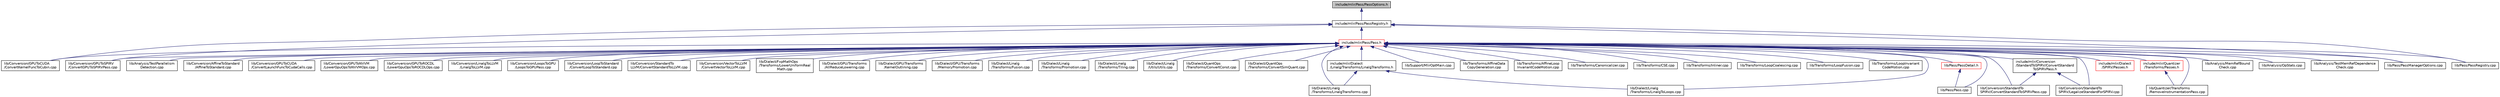digraph "include/mlir/Pass/PassOptions.h"
{
  bgcolor="transparent";
  edge [fontname="Helvetica",fontsize="10",labelfontname="Helvetica",labelfontsize="10"];
  node [fontname="Helvetica",fontsize="10",shape=record];
  Node11 [label="include/mlir/Pass/PassOptions.h",height=0.2,width=0.4,color="black", fillcolor="grey75", style="filled", fontcolor="black"];
  Node11 -> Node12 [dir="back",color="midnightblue",fontsize="10",style="solid",fontname="Helvetica"];
  Node12 [label="include/mlir/Pass/PassRegistry.h",height=0.2,width=0.4,color="black",URL="$PassRegistry_8h.html"];
  Node12 -> Node13 [dir="back",color="midnightblue",fontsize="10",style="solid",fontname="Helvetica"];
  Node13 [label="include/mlir/Pass/Pass.h",height=0.2,width=0.4,color="red",URL="$Pass_8h.html"];
  Node13 -> Node14 [dir="back",color="midnightblue",fontsize="10",style="solid",fontname="Helvetica"];
  Node14 [label="include/mlir/Conversion\l/StandardToSPIRV/ConvertStandard\lToSPIRVPass.h",height=0.2,width=0.4,color="black",URL="$ConvertStandardToSPIRVPass_8h.html"];
  Node14 -> Node15 [dir="back",color="midnightblue",fontsize="10",style="solid",fontname="Helvetica"];
  Node15 [label="lib/Conversion/StandardTo\lSPIRV/ConvertStandardToSPIRVPass.cpp",height=0.2,width=0.4,color="black",URL="$ConvertStandardToSPIRVPass_8cpp.html"];
  Node14 -> Node16 [dir="back",color="midnightblue",fontsize="10",style="solid",fontname="Helvetica"];
  Node16 [label="lib/Conversion/StandardTo\lSPIRV/LegalizeStandardForSPIRV.cpp",height=0.2,width=0.4,color="black",URL="$LegalizeStandardForSPIRV_8cpp.html"];
  Node13 -> Node17 [dir="back",color="midnightblue",fontsize="10",style="solid",fontname="Helvetica"];
  Node17 [label="include/mlir/Dialect\l/Linalg/Transforms/LinalgTransforms.h",height=0.2,width=0.4,color="black",URL="$LinalgTransforms_8h.html"];
  Node17 -> Node18 [dir="back",color="midnightblue",fontsize="10",style="solid",fontname="Helvetica"];
  Node18 [label="lib/Dialect/Linalg\l/Transforms/LinalgToLoops.cpp",height=0.2,width=0.4,color="black",URL="$LinalgToLoops_8cpp.html"];
  Node17 -> Node19 [dir="back",color="midnightblue",fontsize="10",style="solid",fontname="Helvetica"];
  Node19 [label="lib/Dialect/Linalg\l/Transforms/LinalgTransforms.cpp",height=0.2,width=0.4,color="black",URL="$LinalgTransforms_8cpp.html"];
  Node13 -> Node20 [dir="back",color="midnightblue",fontsize="10",style="solid",fontname="Helvetica"];
  Node20 [label="include/mlir/Dialect\l/SPIRV/Passes.h",height=0.2,width=0.4,color="red",URL="$Dialect_2SPIRV_2Passes_8h.html"];
  Node13 -> Node23 [dir="back",color="midnightblue",fontsize="10",style="solid",fontname="Helvetica"];
  Node23 [label="include/mlir/Quantizer\l/Transforms/Passes.h",height=0.2,width=0.4,color="red",URL="$Quantizer_2Transforms_2Passes_8h.html"];
  Node23 -> Node26 [dir="back",color="midnightblue",fontsize="10",style="solid",fontname="Helvetica"];
  Node26 [label="lib/Quantizer/Transforms\l/RemoveInstrumentationPass.cpp",height=0.2,width=0.4,color="black",URL="$RemoveInstrumentationPass_8cpp.html"];
  Node13 -> Node27 [dir="back",color="midnightblue",fontsize="10",style="solid",fontname="Helvetica"];
  Node27 [label="lib/Analysis/MemRefBound\lCheck.cpp",height=0.2,width=0.4,color="black",URL="$MemRefBoundCheck_8cpp.html"];
  Node13 -> Node28 [dir="back",color="midnightblue",fontsize="10",style="solid",fontname="Helvetica"];
  Node28 [label="lib/Analysis/OpStats.cpp",height=0.2,width=0.4,color="black",URL="$OpStats_8cpp.html"];
  Node13 -> Node29 [dir="back",color="midnightblue",fontsize="10",style="solid",fontname="Helvetica"];
  Node29 [label="lib/Analysis/TestMemRefDependence\lCheck.cpp",height=0.2,width=0.4,color="black",URL="$TestMemRefDependenceCheck_8cpp.html"];
  Node13 -> Node30 [dir="back",color="midnightblue",fontsize="10",style="solid",fontname="Helvetica"];
  Node30 [label="lib/Analysis/TestParallelism\lDetection.cpp",height=0.2,width=0.4,color="black",URL="$TestParallelismDetection_8cpp.html"];
  Node13 -> Node31 [dir="back",color="midnightblue",fontsize="10",style="solid",fontname="Helvetica"];
  Node31 [label="lib/Conversion/AffineToStandard\l/AffineToStandard.cpp",height=0.2,width=0.4,color="black",URL="$AffineToStandard_8cpp.html"];
  Node13 -> Node32 [dir="back",color="midnightblue",fontsize="10",style="solid",fontname="Helvetica"];
  Node32 [label="lib/Conversion/GPUToCUDA\l/ConvertKernelFuncToCubin.cpp",height=0.2,width=0.4,color="black",URL="$ConvertKernelFuncToCubin_8cpp.html"];
  Node13 -> Node33 [dir="back",color="midnightblue",fontsize="10",style="solid",fontname="Helvetica"];
  Node33 [label="lib/Conversion/GPUToCUDA\l/ConvertLaunchFuncToCudaCalls.cpp",height=0.2,width=0.4,color="black",URL="$ConvertLaunchFuncToCudaCalls_8cpp.html"];
  Node13 -> Node34 [dir="back",color="midnightblue",fontsize="10",style="solid",fontname="Helvetica"];
  Node34 [label="lib/Conversion/GPUToNVVM\l/LowerGpuOpsToNVVMOps.cpp",height=0.2,width=0.4,color="black",URL="$LowerGpuOpsToNVVMOps_8cpp.html"];
  Node13 -> Node35 [dir="back",color="midnightblue",fontsize="10",style="solid",fontname="Helvetica"];
  Node35 [label="lib/Conversion/GPUToROCDL\l/LowerGpuOpsToROCDLOps.cpp",height=0.2,width=0.4,color="black",URL="$LowerGpuOpsToROCDLOps_8cpp.html"];
  Node13 -> Node36 [dir="back",color="midnightblue",fontsize="10",style="solid",fontname="Helvetica"];
  Node36 [label="lib/Conversion/GPUToSPIRV\l/ConvertGPUToSPIRVPass.cpp",height=0.2,width=0.4,color="black",URL="$ConvertGPUToSPIRVPass_8cpp.html"];
  Node13 -> Node37 [dir="back",color="midnightblue",fontsize="10",style="solid",fontname="Helvetica"];
  Node37 [label="lib/Conversion/LinalgToLLVM\l/LinalgToLLVM.cpp",height=0.2,width=0.4,color="black",URL="$LinalgToLLVM_8cpp.html"];
  Node13 -> Node38 [dir="back",color="midnightblue",fontsize="10",style="solid",fontname="Helvetica"];
  Node38 [label="lib/Conversion/LoopsToGPU\l/LoopsToGPUPass.cpp",height=0.2,width=0.4,color="black",URL="$LoopsToGPUPass_8cpp.html"];
  Node13 -> Node39 [dir="back",color="midnightblue",fontsize="10",style="solid",fontname="Helvetica"];
  Node39 [label="lib/Conversion/LoopToStandard\l/ConvertLoopToStandard.cpp",height=0.2,width=0.4,color="black",URL="$ConvertLoopToStandard_8cpp.html"];
  Node13 -> Node40 [dir="back",color="midnightblue",fontsize="10",style="solid",fontname="Helvetica"];
  Node40 [label="lib/Conversion/StandardTo\lLLVM/ConvertStandardToLLVM.cpp",height=0.2,width=0.4,color="black",URL="$ConvertStandardToLLVM_8cpp.html"];
  Node13 -> Node15 [dir="back",color="midnightblue",fontsize="10",style="solid",fontname="Helvetica"];
  Node13 -> Node16 [dir="back",color="midnightblue",fontsize="10",style="solid",fontname="Helvetica"];
  Node13 -> Node41 [dir="back",color="midnightblue",fontsize="10",style="solid",fontname="Helvetica"];
  Node41 [label="lib/Conversion/VectorToLLVM\l/ConvertVectorToLLVM.cpp",height=0.2,width=0.4,color="black",URL="$ConvertVectorToLLVM_8cpp.html"];
  Node13 -> Node42 [dir="back",color="midnightblue",fontsize="10",style="solid",fontname="Helvetica"];
  Node42 [label="lib/Dialect/FxpMathOps\l/Transforms/LowerUniformReal\lMath.cpp",height=0.2,width=0.4,color="black",URL="$LowerUniformRealMath_8cpp.html"];
  Node13 -> Node43 [dir="back",color="midnightblue",fontsize="10",style="solid",fontname="Helvetica"];
  Node43 [label="lib/Dialect/GPU/Transforms\l/AllReduceLowering.cpp",height=0.2,width=0.4,color="black",URL="$AllReduceLowering_8cpp.html"];
  Node13 -> Node44 [dir="back",color="midnightblue",fontsize="10",style="solid",fontname="Helvetica"];
  Node44 [label="lib/Dialect/GPU/Transforms\l/KernelOutlining.cpp",height=0.2,width=0.4,color="black",URL="$KernelOutlining_8cpp.html"];
  Node13 -> Node45 [dir="back",color="midnightblue",fontsize="10",style="solid",fontname="Helvetica"];
  Node45 [label="lib/Dialect/GPU/Transforms\l/MemoryPromotion.cpp",height=0.2,width=0.4,color="black",URL="$MemoryPromotion_8cpp.html"];
  Node13 -> Node46 [dir="back",color="midnightblue",fontsize="10",style="solid",fontname="Helvetica"];
  Node46 [label="lib/Dialect/Linalg\l/Transforms/Fusion.cpp",height=0.2,width=0.4,color="black",URL="$Fusion_8cpp.html"];
  Node13 -> Node18 [dir="back",color="midnightblue",fontsize="10",style="solid",fontname="Helvetica"];
  Node13 -> Node19 [dir="back",color="midnightblue",fontsize="10",style="solid",fontname="Helvetica"];
  Node13 -> Node47 [dir="back",color="midnightblue",fontsize="10",style="solid",fontname="Helvetica"];
  Node47 [label="lib/Dialect/Linalg\l/Transforms/Promotion.cpp",height=0.2,width=0.4,color="black",URL="$Promotion_8cpp.html"];
  Node13 -> Node48 [dir="back",color="midnightblue",fontsize="10",style="solid",fontname="Helvetica"];
  Node48 [label="lib/Dialect/Linalg\l/Transforms/Tiling.cpp",height=0.2,width=0.4,color="black",URL="$Tiling_8cpp.html"];
  Node13 -> Node49 [dir="back",color="midnightblue",fontsize="10",style="solid",fontname="Helvetica"];
  Node49 [label="lib/Dialect/Linalg\l/Utils/Utils.cpp",height=0.2,width=0.4,color="black",URL="$Dialect_2Linalg_2Utils_2Utils_8cpp.html"];
  Node13 -> Node50 [dir="back",color="midnightblue",fontsize="10",style="solid",fontname="Helvetica"];
  Node50 [label="lib/Dialect/QuantOps\l/Transforms/ConvertConst.cpp",height=0.2,width=0.4,color="black",URL="$ConvertConst_8cpp.html"];
  Node13 -> Node51 [dir="back",color="midnightblue",fontsize="10",style="solid",fontname="Helvetica"];
  Node51 [label="lib/Dialect/QuantOps\l/Transforms/ConvertSimQuant.cpp",height=0.2,width=0.4,color="black",URL="$ConvertSimQuant_8cpp.html"];
  Node13 -> Node52 [dir="back",color="midnightblue",fontsize="10",style="solid",fontname="Helvetica"];
  Node52 [label="lib/Pass/PassDetail.h",height=0.2,width=0.4,color="red",URL="$PassDetail_8h.html"];
  Node52 -> Node54 [dir="back",color="midnightblue",fontsize="10",style="solid",fontname="Helvetica"];
  Node54 [label="lib/Pass/Pass.cpp",height=0.2,width=0.4,color="black",URL="$Pass_8cpp.html"];
  Node13 -> Node54 [dir="back",color="midnightblue",fontsize="10",style="solid",fontname="Helvetica"];
  Node13 -> Node57 [dir="back",color="midnightblue",fontsize="10",style="solid",fontname="Helvetica"];
  Node57 [label="lib/Pass/PassManagerOptions.cpp",height=0.2,width=0.4,color="black",URL="$PassManagerOptions_8cpp.html"];
  Node13 -> Node58 [dir="back",color="midnightblue",fontsize="10",style="solid",fontname="Helvetica"];
  Node58 [label="lib/Pass/PassRegistry.cpp",height=0.2,width=0.4,color="black",URL="$PassRegistry_8cpp.html"];
  Node13 -> Node26 [dir="back",color="midnightblue",fontsize="10",style="solid",fontname="Helvetica"];
  Node13 -> Node59 [dir="back",color="midnightblue",fontsize="10",style="solid",fontname="Helvetica"];
  Node59 [label="lib/Support/MlirOptMain.cpp",height=0.2,width=0.4,color="black",URL="$MlirOptMain_8cpp.html"];
  Node13 -> Node60 [dir="back",color="midnightblue",fontsize="10",style="solid",fontname="Helvetica"];
  Node60 [label="lib/Transforms/AffineData\lCopyGeneration.cpp",height=0.2,width=0.4,color="black",URL="$AffineDataCopyGeneration_8cpp.html"];
  Node13 -> Node61 [dir="back",color="midnightblue",fontsize="10",style="solid",fontname="Helvetica"];
  Node61 [label="lib/Transforms/AffineLoop\lInvariantCodeMotion.cpp",height=0.2,width=0.4,color="black",URL="$AffineLoopInvariantCodeMotion_8cpp.html"];
  Node13 -> Node62 [dir="back",color="midnightblue",fontsize="10",style="solid",fontname="Helvetica"];
  Node62 [label="lib/Transforms/Canonicalizer.cpp",height=0.2,width=0.4,color="black",URL="$Canonicalizer_8cpp.html"];
  Node13 -> Node63 [dir="back",color="midnightblue",fontsize="10",style="solid",fontname="Helvetica"];
  Node63 [label="lib/Transforms/CSE.cpp",height=0.2,width=0.4,color="black",URL="$CSE_8cpp.html"];
  Node13 -> Node64 [dir="back",color="midnightblue",fontsize="10",style="solid",fontname="Helvetica"];
  Node64 [label="lib/Transforms/Inliner.cpp",height=0.2,width=0.4,color="black",URL="$Inliner_8cpp.html"];
  Node13 -> Node65 [dir="back",color="midnightblue",fontsize="10",style="solid",fontname="Helvetica"];
  Node65 [label="lib/Transforms/LoopCoalescing.cpp",height=0.2,width=0.4,color="black",URL="$LoopCoalescing_8cpp.html"];
  Node13 -> Node66 [dir="back",color="midnightblue",fontsize="10",style="solid",fontname="Helvetica"];
  Node66 [label="lib/Transforms/LoopFusion.cpp",height=0.2,width=0.4,color="black",URL="$LoopFusion_8cpp.html"];
  Node13 -> Node67 [dir="back",color="midnightblue",fontsize="10",style="solid",fontname="Helvetica"];
  Node67 [label="lib/Transforms/LoopInvariant\lCodeMotion.cpp",height=0.2,width=0.4,color="black",URL="$LoopInvariantCodeMotion_8cpp.html"];
  Node12 -> Node32 [dir="back",color="midnightblue",fontsize="10",style="solid",fontname="Helvetica"];
  Node12 -> Node36 [dir="back",color="midnightblue",fontsize="10",style="solid",fontname="Helvetica"];
  Node12 -> Node57 [dir="back",color="midnightblue",fontsize="10",style="solid",fontname="Helvetica"];
  Node12 -> Node58 [dir="back",color="midnightblue",fontsize="10",style="solid",fontname="Helvetica"];
}
